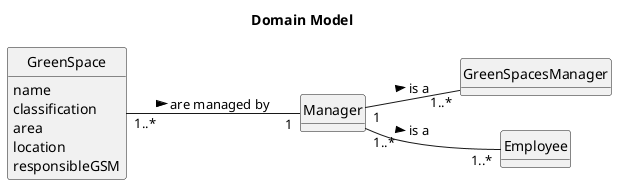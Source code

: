 @startuml
skinparam monochrome true
skinparam packageStyle rectangle
skinparam shadowing false

left to right direction

skinparam classAttributeIconSize 0

hide circle
hide methods

title Domain Model

class GreenSpacesManager{
}

class Manager {
}

class Employee {
}

class GreenSpace {
    name
    classification
    area
    location
    responsibleGSM
}

Manager "1..*" -- "1..*" Employee: is a >
Manager "1" -- "1..*" GreenSpacesManager: is a >
GreenSpace "1..*" -- "1" Manager: are managed by >


@enduml
